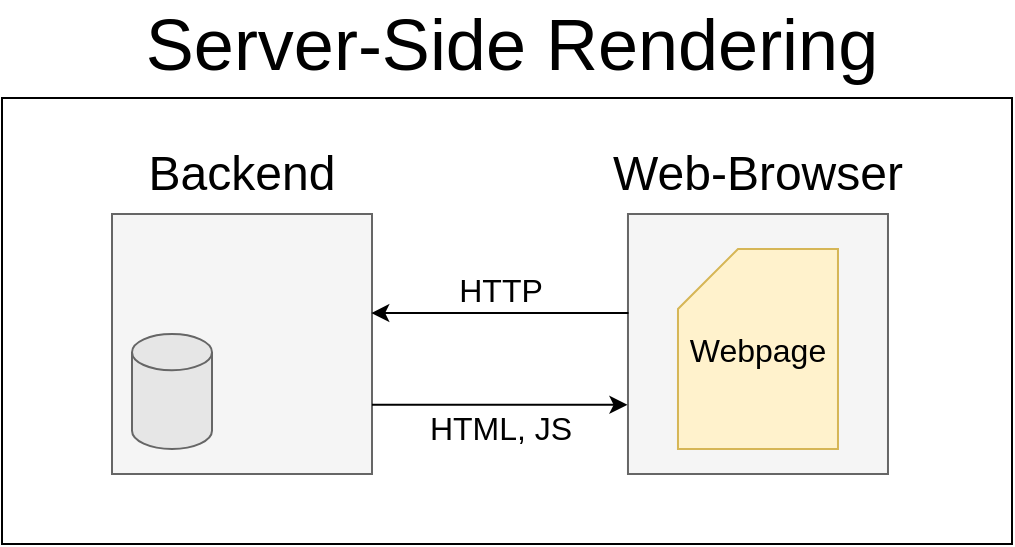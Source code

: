 <mxfile version="14.6.13" type="device"><diagram id="_sBXtT4npocPMuQJmhh0" name="Page-1"><mxGraphModel dx="2005" dy="641" grid="1" gridSize="10" guides="1" tooltips="1" connect="1" arrows="1" fold="1" page="1" pageScale="1" pageWidth="850" pageHeight="1100" math="0" shadow="0"><root><mxCell id="0"/><mxCell id="1" parent="0"/><mxCell id="J0PaunwmQe6XnSEQiVF5-1" value="" style="rounded=0;whiteSpace=wrap;html=1;" parent="1" vertex="1"><mxGeometry x="-165" y="427" width="505" height="223" as="geometry"/></mxCell><mxCell id="J0PaunwmQe6XnSEQiVF5-2" value="&lt;font style=&quot;font-size: 36px&quot;&gt;Server-Side Rendering&lt;br&gt;&lt;/font&gt;" style="text;html=1;strokeColor=none;fillColor=none;align=center;verticalAlign=middle;whiteSpace=wrap;rounded=0;" parent="1" vertex="1"><mxGeometry x="-160" y="390" width="500" height="20" as="geometry"/></mxCell><mxCell id="J0PaunwmQe6XnSEQiVF5-9" value="" style="rounded=0;whiteSpace=wrap;html=1;fillColor=#f5f5f5;strokeColor=#666666;fontColor=#333333;" parent="1" vertex="1"><mxGeometry x="-110" y="485" width="130" height="130" as="geometry"/></mxCell><mxCell id="J0PaunwmQe6XnSEQiVF5-10" value="&lt;font style=&quot;font-size: 24px&quot;&gt;Backend&lt;/font&gt;" style="text;html=1;strokeColor=none;fillColor=none;align=center;verticalAlign=middle;whiteSpace=wrap;rounded=0;" parent="1" vertex="1"><mxGeometry x="-110" y="455" width="130" height="20" as="geometry"/></mxCell><mxCell id="J0PaunwmQe6XnSEQiVF5-11" value="" style="shape=cylinder3;whiteSpace=wrap;html=1;boundedLbl=1;backgroundOutline=1;size=9.069;strokeColor=#666666;fontColor=#333333;fillColor=#E6E6E6;" parent="1" vertex="1"><mxGeometry x="-100" y="545" width="40" height="57.5" as="geometry"/></mxCell><mxCell id="J0PaunwmQe6XnSEQiVF5-12" value="" style="rounded=0;whiteSpace=wrap;html=1;fillColor=#f5f5f5;strokeColor=#666666;fontColor=#333333;" parent="1" vertex="1"><mxGeometry x="147.99" y="485" width="130" height="130" as="geometry"/></mxCell><mxCell id="J0PaunwmQe6XnSEQiVF5-13" value="&lt;font style=&quot;font-size: 24px&quot;&gt;Web-Browser&lt;/font&gt;" style="text;html=1;strokeColor=none;fillColor=none;align=center;verticalAlign=middle;whiteSpace=wrap;rounded=0;" parent="1" vertex="1"><mxGeometry x="137.99" y="455" width="150" height="20" as="geometry"/></mxCell><mxCell id="J0PaunwmQe6XnSEQiVF5-18" value="" style="endArrow=classic;html=1;entryX=0.997;entryY=0.381;entryDx=0;entryDy=0;entryPerimeter=0;exitX=0.002;exitY=0.381;exitDx=0;exitDy=0;exitPerimeter=0;" parent="1" source="J0PaunwmQe6XnSEQiVF5-12" target="J0PaunwmQe6XnSEQiVF5-9" edge="1"><mxGeometry width="50" height="50" relative="1" as="geometry"><mxPoint x="135.565" y="535.003" as="sourcePoint"/><mxPoint x="29.995" y="535.003" as="targetPoint"/></mxGeometry></mxCell><mxCell id="J0PaunwmQe6XnSEQiVF5-19" value="&lt;div&gt;HTTP&lt;/div&gt;" style="edgeLabel;html=1;align=center;verticalAlign=middle;resizable=0;points=[];fontSize=16;" parent="J0PaunwmQe6XnSEQiVF5-18" vertex="1" connectable="0"><mxGeometry x="0.154" y="1" relative="1" as="geometry"><mxPoint x="9" y="-13" as="offset"/></mxGeometry></mxCell><mxCell id="J0PaunwmQe6XnSEQiVF5-22" value="" style="endArrow=classic;html=1;fontSize=16;exitX=1;exitY=0.734;exitDx=0;exitDy=0;exitPerimeter=0;entryX=-0.002;entryY=0.734;entryDx=0;entryDy=0;entryPerimeter=0;" parent="1" source="J0PaunwmQe6XnSEQiVF5-9" target="J0PaunwmQe6XnSEQiVF5-12" edge="1"><mxGeometry width="50" height="50" relative="1" as="geometry"><mxPoint x="35.475" y="580.495" as="sourcePoint"/><mxPoint x="137.985" y="580.495" as="targetPoint"/></mxGeometry></mxCell><mxCell id="J0PaunwmQe6XnSEQiVF5-23" value="&lt;div&gt;HTML, JS&lt;br&gt;&lt;/div&gt;" style="edgeLabel;html=1;align=center;verticalAlign=middle;resizable=0;points=[];fontSize=16;" parent="J0PaunwmQe6XnSEQiVF5-22" vertex="1" connectable="0"><mxGeometry x="0.864" relative="1" as="geometry"><mxPoint x="-55" y="11" as="offset"/></mxGeometry></mxCell><mxCell id="gmtFGpk8UaxM_xT0wOzT-3" value="&lt;font style=&quot;font-size: 16px&quot;&gt;Webpage&lt;/font&gt;" style="shape=card;whiteSpace=wrap;html=1;fillColor=#fff2cc;strokeColor=#d6b656;" parent="1" vertex="1"><mxGeometry x="172.99" y="502.5" width="80" height="100" as="geometry"/></mxCell></root></mxGraphModel></diagram></mxfile>